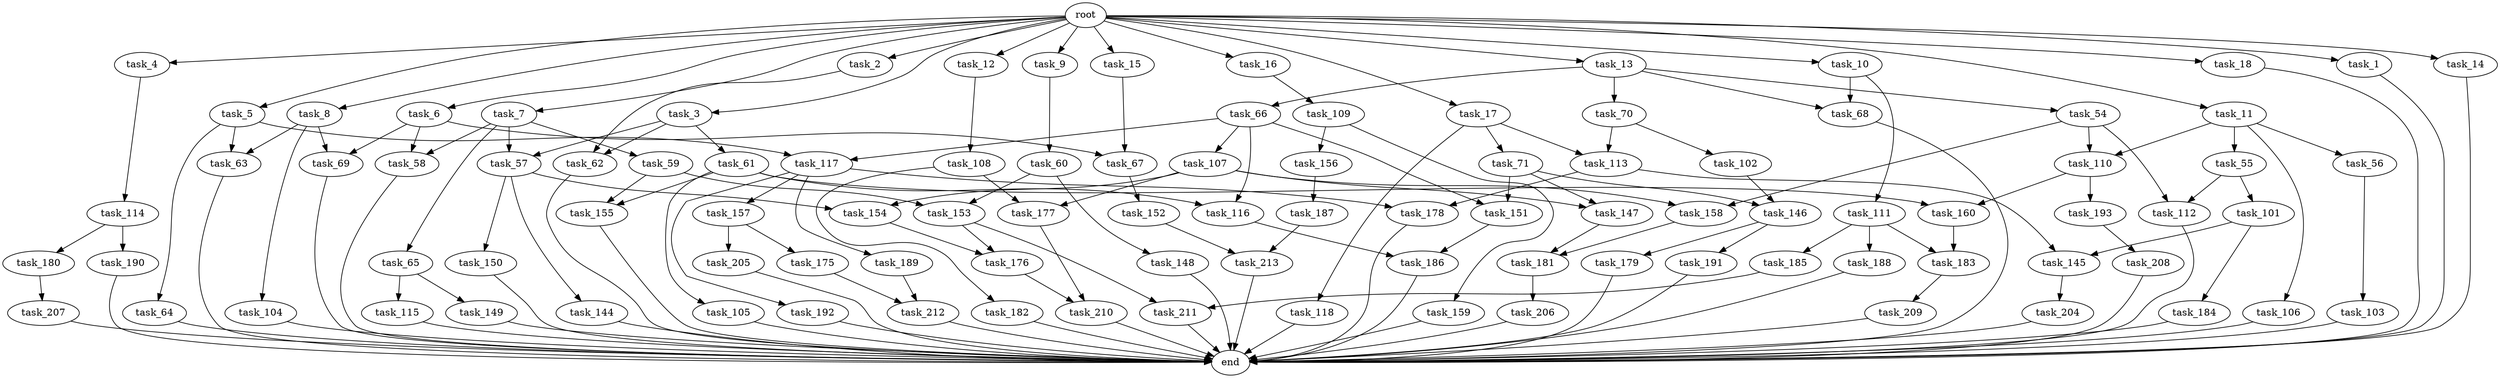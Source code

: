 digraph G {
  task_116 [size="386547056640.000000"];
  task_105 [size="309237645312.000000"];
  task_58 [size="635655159808.000000"];
  task_15 [size="1024.000000"];
  task_55 [size="309237645312.000000"];
  task_102 [size="137438953472.000000"];
  task_212 [size="996432412672.000000"];
  task_184 [size="214748364800.000000"];
  task_207 [size="309237645312.000000"];
  task_153 [size="841813590016.000000"];
  task_191 [size="214748364800.000000"];
  task_7 [size="1024.000000"];
  task_104 [size="858993459200.000000"];
  task_17 [size="1024.000000"];
  task_183 [size="1408749273088.000000"];
  task_154 [size="858993459200.000000"];
  task_106 [size="309237645312.000000"];
  task_176 [size="773094113280.000000"];
  task_204 [size="34359738368.000000"];
  task_117 [size="292057776128.000000"];
  task_155 [size="730144440320.000000"];
  task_9 [size="1024.000000"];
  task_56 [size="309237645312.000000"];
  task_181 [size="970662608896.000000"];
  task_146 [size="841813590016.000000"];
  task_112 [size="936302870528.000000"];
  task_147 [size="970662608896.000000"];
  task_185 [size="858993459200.000000"];
  task_59 [size="420906795008.000000"];
  task_118 [size="695784701952.000000"];
  task_179 [size="214748364800.000000"];
  task_64 [size="214748364800.000000"];
  task_65 [size="420906795008.000000"];
  task_150 [size="309237645312.000000"];
  task_18 [size="1024.000000"];
  task_188 [size="858993459200.000000"];
  task_63 [size="1073741824000.000000"];
  task_68 [size="214748364800.000000"];
  task_115 [size="214748364800.000000"];
  task_206 [size="858993459200.000000"];
  task_160 [size="858993459200.000000"];
  task_190 [size="77309411328.000000"];
  task_54 [size="77309411328.000000"];
  task_61 [size="695784701952.000000"];
  task_156 [size="420906795008.000000"];
  task_145 [size="352187318272.000000"];
  task_1 [size="1024.000000"];
  task_159 [size="420906795008.000000"];
  task_157 [size="137438953472.000000"];
  task_109 [size="34359738368.000000"];
  task_210 [size="1168231104512.000000"];
  task_189 [size="137438953472.000000"];
  task_69 [size="1073741824000.000000"];
  task_180 [size="77309411328.000000"];
  task_175 [size="214748364800.000000"];
  task_62 [size="910533066752.000000"];
  task_66 [size="77309411328.000000"];
  task_148 [size="420906795008.000000"];
  task_213 [size="627065225216.000000"];
  end [size="0.000000"];
  task_144 [size="309237645312.000000"];
  task_192 [size="137438953472.000000"];
  task_11 [size="1024.000000"];
  task_4 [size="1024.000000"];
  task_60 [size="420906795008.000000"];
  task_10 [size="1024.000000"];
  task_193 [size="549755813888.000000"];
  task_158 [size="627065225216.000000"];
  task_8 [size="1024.000000"];
  task_70 [size="77309411328.000000"];
  task_71 [size="695784701952.000000"];
  task_67 [size="764504178688.000000"];
  task_14 [size="1024.000000"];
  task_12 [size="1024.000000"];
  task_13 [size="1024.000000"];
  task_187 [size="309237645312.000000"];
  task_108 [size="549755813888.000000"];
  task_3 [size="1024.000000"];
  task_114 [size="77309411328.000000"];
  task_151 [size="498216206336.000000"];
  task_103 [size="309237645312.000000"];
  task_113 [size="833223655424.000000"];
  task_6 [size="1024.000000"];
  task_186 [size="214748364800.000000"];
  task_2 [size="1024.000000"];
  task_209 [size="549755813888.000000"];
  task_178 [size="274877906944.000000"];
  task_57 [size="1116691496960.000000"];
  task_107 [size="77309411328.000000"];
  task_182 [size="214748364800.000000"];
  task_211 [size="214748364800.000000"];
  task_149 [size="214748364800.000000"];
  task_177 [size="764504178688.000000"];
  root [size="0.000000"];
  task_205 [size="214748364800.000000"];
  task_111 [size="137438953472.000000"];
  task_101 [size="858993459200.000000"];
  task_16 [size="1024.000000"];
  task_152 [size="549755813888.000000"];
  task_5 [size="1024.000000"];
  task_110 [size="386547056640.000000"];
  task_208 [size="420906795008.000000"];

  task_116 -> task_186 [size="75497472.000000"];
  task_105 -> end [size="1.000000"];
  task_58 -> end [size="1.000000"];
  task_15 -> task_67 [size="536870912.000000"];
  task_55 -> task_112 [size="838860800.000000"];
  task_55 -> task_101 [size="838860800.000000"];
  task_102 -> task_146 [size="411041792.000000"];
  task_212 -> end [size="1.000000"];
  task_184 -> end [size="1.000000"];
  task_207 -> end [size="1.000000"];
  task_153 -> task_176 [size="75497472.000000"];
  task_153 -> task_211 [size="75497472.000000"];
  task_191 -> end [size="1.000000"];
  task_7 -> task_58 [size="411041792.000000"];
  task_7 -> task_65 [size="411041792.000000"];
  task_7 -> task_57 [size="411041792.000000"];
  task_7 -> task_59 [size="411041792.000000"];
  task_104 -> end [size="1.000000"];
  task_17 -> task_118 [size="679477248.000000"];
  task_17 -> task_113 [size="679477248.000000"];
  task_17 -> task_71 [size="679477248.000000"];
  task_183 -> task_209 [size="536870912.000000"];
  task_154 -> task_176 [size="679477248.000000"];
  task_106 -> end [size="1.000000"];
  task_176 -> task_210 [size="838860800.000000"];
  task_204 -> end [size="1.000000"];
  task_117 -> task_178 [size="134217728.000000"];
  task_117 -> task_189 [size="134217728.000000"];
  task_117 -> task_192 [size="134217728.000000"];
  task_117 -> task_157 [size="134217728.000000"];
  task_155 -> end [size="1.000000"];
  task_9 -> task_60 [size="411041792.000000"];
  task_56 -> task_103 [size="301989888.000000"];
  task_181 -> task_206 [size="838860800.000000"];
  task_146 -> task_191 [size="209715200.000000"];
  task_146 -> task_179 [size="209715200.000000"];
  task_112 -> end [size="1.000000"];
  task_147 -> task_181 [size="411041792.000000"];
  task_185 -> task_211 [size="134217728.000000"];
  task_59 -> task_153 [size="411041792.000000"];
  task_59 -> task_155 [size="411041792.000000"];
  task_118 -> end [size="1.000000"];
  task_179 -> end [size="1.000000"];
  task_64 -> end [size="1.000000"];
  task_65 -> task_149 [size="209715200.000000"];
  task_65 -> task_115 [size="209715200.000000"];
  task_150 -> end [size="1.000000"];
  task_18 -> end [size="1.000000"];
  task_188 -> end [size="1.000000"];
  task_63 -> end [size="1.000000"];
  task_68 -> end [size="1.000000"];
  task_115 -> end [size="1.000000"];
  task_206 -> end [size="1.000000"];
  task_160 -> task_183 [size="536870912.000000"];
  task_190 -> end [size="1.000000"];
  task_54 -> task_112 [size="75497472.000000"];
  task_54 -> task_110 [size="75497472.000000"];
  task_54 -> task_158 [size="75497472.000000"];
  task_61 -> task_116 [size="301989888.000000"];
  task_61 -> task_160 [size="301989888.000000"];
  task_61 -> task_155 [size="301989888.000000"];
  task_61 -> task_105 [size="301989888.000000"];
  task_156 -> task_187 [size="301989888.000000"];
  task_145 -> task_204 [size="33554432.000000"];
  task_1 -> end [size="1.000000"];
  task_159 -> end [size="1.000000"];
  task_157 -> task_175 [size="209715200.000000"];
  task_157 -> task_205 [size="209715200.000000"];
  task_109 -> task_156 [size="411041792.000000"];
  task_109 -> task_159 [size="411041792.000000"];
  task_210 -> end [size="1.000000"];
  task_189 -> task_212 [size="838860800.000000"];
  task_69 -> end [size="1.000000"];
  task_180 -> task_207 [size="301989888.000000"];
  task_175 -> task_212 [size="134217728.000000"];
  task_62 -> end [size="1.000000"];
  task_66 -> task_116 [size="75497472.000000"];
  task_66 -> task_117 [size="75497472.000000"];
  task_66 -> task_107 [size="75497472.000000"];
  task_66 -> task_151 [size="75497472.000000"];
  task_148 -> end [size="1.000000"];
  task_213 -> end [size="1.000000"];
  task_144 -> end [size="1.000000"];
  task_192 -> end [size="1.000000"];
  task_11 -> task_56 [size="301989888.000000"];
  task_11 -> task_110 [size="301989888.000000"];
  task_11 -> task_55 [size="301989888.000000"];
  task_11 -> task_106 [size="301989888.000000"];
  task_4 -> task_114 [size="75497472.000000"];
  task_60 -> task_153 [size="411041792.000000"];
  task_60 -> task_148 [size="411041792.000000"];
  task_10 -> task_68 [size="134217728.000000"];
  task_10 -> task_111 [size="134217728.000000"];
  task_193 -> task_208 [size="411041792.000000"];
  task_158 -> task_181 [size="536870912.000000"];
  task_8 -> task_63 [size="838860800.000000"];
  task_8 -> task_69 [size="838860800.000000"];
  task_8 -> task_104 [size="838860800.000000"];
  task_70 -> task_113 [size="134217728.000000"];
  task_70 -> task_102 [size="134217728.000000"];
  task_71 -> task_147 [size="411041792.000000"];
  task_71 -> task_146 [size="411041792.000000"];
  task_71 -> task_151 [size="411041792.000000"];
  task_67 -> task_152 [size="536870912.000000"];
  task_14 -> end [size="1.000000"];
  task_12 -> task_108 [size="536870912.000000"];
  task_13 -> task_66 [size="75497472.000000"];
  task_13 -> task_54 [size="75497472.000000"];
  task_13 -> task_68 [size="75497472.000000"];
  task_13 -> task_70 [size="75497472.000000"];
  task_187 -> task_213 [size="75497472.000000"];
  task_108 -> task_177 [size="209715200.000000"];
  task_108 -> task_182 [size="209715200.000000"];
  task_3 -> task_57 [size="679477248.000000"];
  task_3 -> task_61 [size="679477248.000000"];
  task_3 -> task_62 [size="679477248.000000"];
  task_114 -> task_180 [size="75497472.000000"];
  task_114 -> task_190 [size="75497472.000000"];
  task_151 -> task_186 [size="134217728.000000"];
  task_103 -> end [size="1.000000"];
  task_113 -> task_178 [size="134217728.000000"];
  task_113 -> task_145 [size="134217728.000000"];
  task_6 -> task_58 [size="209715200.000000"];
  task_6 -> task_67 [size="209715200.000000"];
  task_6 -> task_69 [size="209715200.000000"];
  task_186 -> end [size="1.000000"];
  task_2 -> task_62 [size="209715200.000000"];
  task_209 -> end [size="1.000000"];
  task_178 -> end [size="1.000000"];
  task_57 -> task_144 [size="301989888.000000"];
  task_57 -> task_150 [size="301989888.000000"];
  task_57 -> task_154 [size="301989888.000000"];
  task_107 -> task_158 [size="536870912.000000"];
  task_107 -> task_147 [size="536870912.000000"];
  task_107 -> task_177 [size="536870912.000000"];
  task_107 -> task_154 [size="536870912.000000"];
  task_182 -> end [size="1.000000"];
  task_211 -> end [size="1.000000"];
  task_149 -> end [size="1.000000"];
  task_177 -> task_210 [size="301989888.000000"];
  root -> task_13 [size="1.000000"];
  root -> task_17 [size="1.000000"];
  root -> task_3 [size="1.000000"];
  root -> task_4 [size="1.000000"];
  root -> task_11 [size="1.000000"];
  root -> task_15 [size="1.000000"];
  root -> task_10 [size="1.000000"];
  root -> task_6 [size="1.000000"];
  root -> task_9 [size="1.000000"];
  root -> task_16 [size="1.000000"];
  root -> task_8 [size="1.000000"];
  root -> task_18 [size="1.000000"];
  root -> task_1 [size="1.000000"];
  root -> task_5 [size="1.000000"];
  root -> task_7 [size="1.000000"];
  root -> task_2 [size="1.000000"];
  root -> task_14 [size="1.000000"];
  root -> task_12 [size="1.000000"];
  task_205 -> end [size="1.000000"];
  task_111 -> task_185 [size="838860800.000000"];
  task_111 -> task_183 [size="838860800.000000"];
  task_111 -> task_188 [size="838860800.000000"];
  task_101 -> task_145 [size="209715200.000000"];
  task_101 -> task_184 [size="209715200.000000"];
  task_16 -> task_109 [size="33554432.000000"];
  task_152 -> task_213 [size="536870912.000000"];
  task_5 -> task_63 [size="209715200.000000"];
  task_5 -> task_117 [size="209715200.000000"];
  task_5 -> task_64 [size="209715200.000000"];
  task_110 -> task_193 [size="536870912.000000"];
  task_110 -> task_160 [size="536870912.000000"];
  task_208 -> end [size="1.000000"];
}
